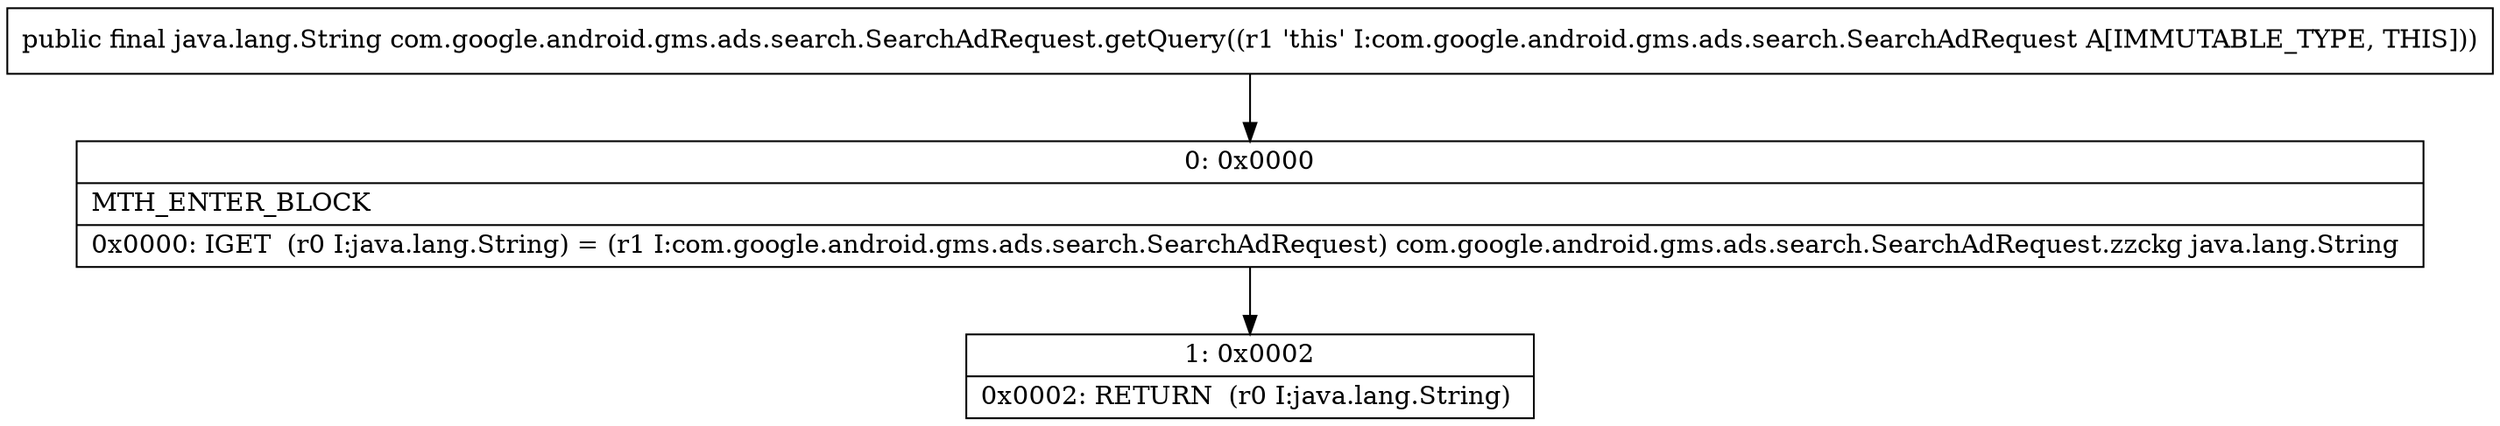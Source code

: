 digraph "CFG forcom.google.android.gms.ads.search.SearchAdRequest.getQuery()Ljava\/lang\/String;" {
Node_0 [shape=record,label="{0\:\ 0x0000|MTH_ENTER_BLOCK\l|0x0000: IGET  (r0 I:java.lang.String) = (r1 I:com.google.android.gms.ads.search.SearchAdRequest) com.google.android.gms.ads.search.SearchAdRequest.zzckg java.lang.String \l}"];
Node_1 [shape=record,label="{1\:\ 0x0002|0x0002: RETURN  (r0 I:java.lang.String) \l}"];
MethodNode[shape=record,label="{public final java.lang.String com.google.android.gms.ads.search.SearchAdRequest.getQuery((r1 'this' I:com.google.android.gms.ads.search.SearchAdRequest A[IMMUTABLE_TYPE, THIS])) }"];
MethodNode -> Node_0;
Node_0 -> Node_1;
}

